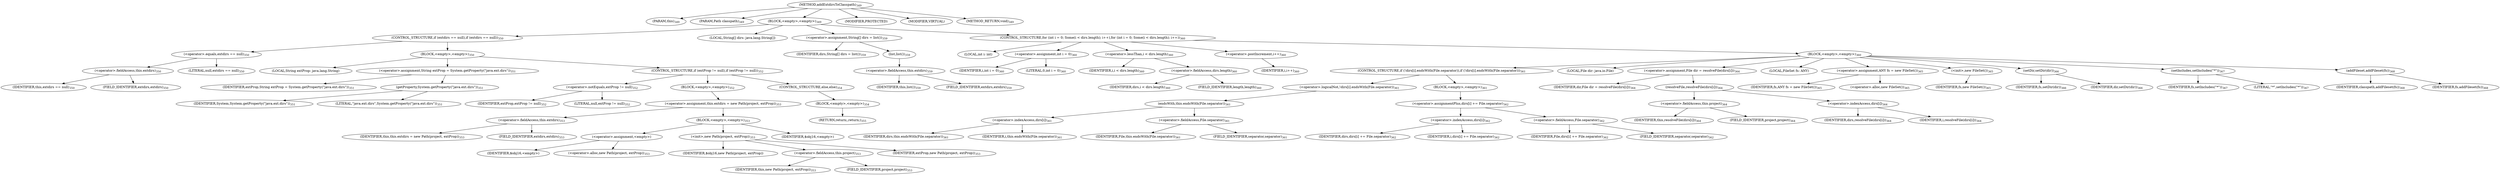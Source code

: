digraph "addExtdirsToClasspath" {  
"914" [label = <(METHOD,addExtdirsToClasspath)<SUB>349</SUB>> ]
"915" [label = <(PARAM,this)<SUB>349</SUB>> ]
"916" [label = <(PARAM,Path classpath)<SUB>349</SUB>> ]
"917" [label = <(BLOCK,&lt;empty&gt;,&lt;empty&gt;)<SUB>349</SUB>> ]
"918" [label = <(CONTROL_STRUCTURE,if (extdirs == null),if (extdirs == null))<SUB>350</SUB>> ]
"919" [label = <(&lt;operator&gt;.equals,extdirs == null)<SUB>350</SUB>> ]
"920" [label = <(&lt;operator&gt;.fieldAccess,this.extdirs)<SUB>350</SUB>> ]
"921" [label = <(IDENTIFIER,this,extdirs == null)<SUB>350</SUB>> ]
"922" [label = <(FIELD_IDENTIFIER,extdirs,extdirs)<SUB>350</SUB>> ]
"923" [label = <(LITERAL,null,extdirs == null)<SUB>350</SUB>> ]
"924" [label = <(BLOCK,&lt;empty&gt;,&lt;empty&gt;)<SUB>350</SUB>> ]
"925" [label = <(LOCAL,String extProp: java.lang.String)> ]
"926" [label = <(&lt;operator&gt;.assignment,String extProp = System.getProperty(&quot;java.ext.dirs&quot;))<SUB>351</SUB>> ]
"927" [label = <(IDENTIFIER,extProp,String extProp = System.getProperty(&quot;java.ext.dirs&quot;))<SUB>351</SUB>> ]
"928" [label = <(getProperty,System.getProperty(&quot;java.ext.dirs&quot;))<SUB>351</SUB>> ]
"929" [label = <(IDENTIFIER,System,System.getProperty(&quot;java.ext.dirs&quot;))<SUB>351</SUB>> ]
"930" [label = <(LITERAL,&quot;java.ext.dirs&quot;,System.getProperty(&quot;java.ext.dirs&quot;))<SUB>351</SUB>> ]
"931" [label = <(CONTROL_STRUCTURE,if (extProp != null),if (extProp != null))<SUB>352</SUB>> ]
"932" [label = <(&lt;operator&gt;.notEquals,extProp != null)<SUB>352</SUB>> ]
"933" [label = <(IDENTIFIER,extProp,extProp != null)<SUB>352</SUB>> ]
"934" [label = <(LITERAL,null,extProp != null)<SUB>352</SUB>> ]
"935" [label = <(BLOCK,&lt;empty&gt;,&lt;empty&gt;)<SUB>352</SUB>> ]
"936" [label = <(&lt;operator&gt;.assignment,this.extdirs = new Path(project, extProp))<SUB>353</SUB>> ]
"937" [label = <(&lt;operator&gt;.fieldAccess,this.extdirs)<SUB>353</SUB>> ]
"938" [label = <(IDENTIFIER,this,this.extdirs = new Path(project, extProp))<SUB>353</SUB>> ]
"939" [label = <(FIELD_IDENTIFIER,extdirs,extdirs)<SUB>353</SUB>> ]
"940" [label = <(BLOCK,&lt;empty&gt;,&lt;empty&gt;)<SUB>353</SUB>> ]
"941" [label = <(&lt;operator&gt;.assignment,&lt;empty&gt;)> ]
"942" [label = <(IDENTIFIER,$obj16,&lt;empty&gt;)> ]
"943" [label = <(&lt;operator&gt;.alloc,new Path(project, extProp))<SUB>353</SUB>> ]
"944" [label = <(&lt;init&gt;,new Path(project, extProp))<SUB>353</SUB>> ]
"945" [label = <(IDENTIFIER,$obj16,new Path(project, extProp))> ]
"946" [label = <(&lt;operator&gt;.fieldAccess,this.project)<SUB>353</SUB>> ]
"947" [label = <(IDENTIFIER,this,new Path(project, extProp))<SUB>353</SUB>> ]
"948" [label = <(FIELD_IDENTIFIER,project,project)<SUB>353</SUB>> ]
"949" [label = <(IDENTIFIER,extProp,new Path(project, extProp))<SUB>353</SUB>> ]
"950" [label = <(IDENTIFIER,$obj16,&lt;empty&gt;)> ]
"951" [label = <(CONTROL_STRUCTURE,else,else)<SUB>354</SUB>> ]
"952" [label = <(BLOCK,&lt;empty&gt;,&lt;empty&gt;)<SUB>354</SUB>> ]
"953" [label = <(RETURN,return;,return;)<SUB>355</SUB>> ]
"954" [label = <(LOCAL,String[] dirs: java.lang.String[])> ]
"955" [label = <(&lt;operator&gt;.assignment,String[] dirs = list())<SUB>359</SUB>> ]
"956" [label = <(IDENTIFIER,dirs,String[] dirs = list())<SUB>359</SUB>> ]
"957" [label = <(list,list())<SUB>359</SUB>> ]
"958" [label = <(&lt;operator&gt;.fieldAccess,this.extdirs)<SUB>359</SUB>> ]
"959" [label = <(IDENTIFIER,this,list())<SUB>359</SUB>> ]
"960" [label = <(FIELD_IDENTIFIER,extdirs,extdirs)<SUB>359</SUB>> ]
"961" [label = <(CONTROL_STRUCTURE,for (int i = 0; Some(i &lt; dirs.length); i++),for (int i = 0; Some(i &lt; dirs.length); i++))<SUB>360</SUB>> ]
"962" [label = <(LOCAL,int i: int)> ]
"963" [label = <(&lt;operator&gt;.assignment,int i = 0)<SUB>360</SUB>> ]
"964" [label = <(IDENTIFIER,i,int i = 0)<SUB>360</SUB>> ]
"965" [label = <(LITERAL,0,int i = 0)<SUB>360</SUB>> ]
"966" [label = <(&lt;operator&gt;.lessThan,i &lt; dirs.length)<SUB>360</SUB>> ]
"967" [label = <(IDENTIFIER,i,i &lt; dirs.length)<SUB>360</SUB>> ]
"968" [label = <(&lt;operator&gt;.fieldAccess,dirs.length)<SUB>360</SUB>> ]
"969" [label = <(IDENTIFIER,dirs,i &lt; dirs.length)<SUB>360</SUB>> ]
"970" [label = <(FIELD_IDENTIFIER,length,length)<SUB>360</SUB>> ]
"971" [label = <(&lt;operator&gt;.postIncrement,i++)<SUB>360</SUB>> ]
"972" [label = <(IDENTIFIER,i,i++)<SUB>360</SUB>> ]
"973" [label = <(BLOCK,&lt;empty&gt;,&lt;empty&gt;)<SUB>360</SUB>> ]
"974" [label = <(CONTROL_STRUCTURE,if (!dirs[i].endsWith(File.separator)),if (!dirs[i].endsWith(File.separator)))<SUB>361</SUB>> ]
"975" [label = <(&lt;operator&gt;.logicalNot,!dirs[i].endsWith(File.separator))<SUB>361</SUB>> ]
"976" [label = <(endsWith,this.endsWith(File.separator))<SUB>361</SUB>> ]
"977" [label = <(&lt;operator&gt;.indexAccess,dirs[i])<SUB>361</SUB>> ]
"978" [label = <(IDENTIFIER,dirs,this.endsWith(File.separator))<SUB>361</SUB>> ]
"979" [label = <(IDENTIFIER,i,this.endsWith(File.separator))<SUB>361</SUB>> ]
"980" [label = <(&lt;operator&gt;.fieldAccess,File.separator)<SUB>361</SUB>> ]
"981" [label = <(IDENTIFIER,File,this.endsWith(File.separator))<SUB>361</SUB>> ]
"982" [label = <(FIELD_IDENTIFIER,separator,separator)<SUB>361</SUB>> ]
"983" [label = <(BLOCK,&lt;empty&gt;,&lt;empty&gt;)<SUB>361</SUB>> ]
"984" [label = <(&lt;operator&gt;.assignmentPlus,dirs[i] += File.separator)<SUB>362</SUB>> ]
"985" [label = <(&lt;operator&gt;.indexAccess,dirs[i])<SUB>362</SUB>> ]
"986" [label = <(IDENTIFIER,dirs,dirs[i] += File.separator)<SUB>362</SUB>> ]
"987" [label = <(IDENTIFIER,i,dirs[i] += File.separator)<SUB>362</SUB>> ]
"988" [label = <(&lt;operator&gt;.fieldAccess,File.separator)<SUB>362</SUB>> ]
"989" [label = <(IDENTIFIER,File,dirs[i] += File.separator)<SUB>362</SUB>> ]
"990" [label = <(FIELD_IDENTIFIER,separator,separator)<SUB>362</SUB>> ]
"991" [label = <(LOCAL,File dir: java.io.File)> ]
"992" [label = <(&lt;operator&gt;.assignment,File dir = resolveFile(dirs[i]))<SUB>364</SUB>> ]
"993" [label = <(IDENTIFIER,dir,File dir = resolveFile(dirs[i]))<SUB>364</SUB>> ]
"994" [label = <(resolveFile,resolveFile(dirs[i]))<SUB>364</SUB>> ]
"995" [label = <(&lt;operator&gt;.fieldAccess,this.project)<SUB>364</SUB>> ]
"996" [label = <(IDENTIFIER,this,resolveFile(dirs[i]))<SUB>364</SUB>> ]
"997" [label = <(FIELD_IDENTIFIER,project,project)<SUB>364</SUB>> ]
"998" [label = <(&lt;operator&gt;.indexAccess,dirs[i])<SUB>364</SUB>> ]
"999" [label = <(IDENTIFIER,dirs,resolveFile(dirs[i]))<SUB>364</SUB>> ]
"1000" [label = <(IDENTIFIER,i,resolveFile(dirs[i]))<SUB>364</SUB>> ]
"23" [label = <(LOCAL,FileSet fs: ANY)> ]
"1001" [label = <(&lt;operator&gt;.assignment,ANY fs = new FileSet())<SUB>365</SUB>> ]
"1002" [label = <(IDENTIFIER,fs,ANY fs = new FileSet())<SUB>365</SUB>> ]
"1003" [label = <(&lt;operator&gt;.alloc,new FileSet())<SUB>365</SUB>> ]
"1004" [label = <(&lt;init&gt;,new FileSet())<SUB>365</SUB>> ]
"22" [label = <(IDENTIFIER,fs,new FileSet())<SUB>365</SUB>> ]
"1005" [label = <(setDir,setDir(dir))<SUB>366</SUB>> ]
"1006" [label = <(IDENTIFIER,fs,setDir(dir))<SUB>366</SUB>> ]
"1007" [label = <(IDENTIFIER,dir,setDir(dir))<SUB>366</SUB>> ]
"1008" [label = <(setIncludes,setIncludes(&quot;*&quot;))<SUB>367</SUB>> ]
"1009" [label = <(IDENTIFIER,fs,setIncludes(&quot;*&quot;))<SUB>367</SUB>> ]
"1010" [label = <(LITERAL,&quot;*&quot;,setIncludes(&quot;*&quot;))<SUB>367</SUB>> ]
"1011" [label = <(addFileset,addFileset(fs))<SUB>368</SUB>> ]
"1012" [label = <(IDENTIFIER,classpath,addFileset(fs))<SUB>368</SUB>> ]
"1013" [label = <(IDENTIFIER,fs,addFileset(fs))<SUB>368</SUB>> ]
"1014" [label = <(MODIFIER,PROTECTED)> ]
"1015" [label = <(MODIFIER,VIRTUAL)> ]
"1016" [label = <(METHOD_RETURN,void)<SUB>349</SUB>> ]
  "914" -> "915" 
  "914" -> "916" 
  "914" -> "917" 
  "914" -> "1014" 
  "914" -> "1015" 
  "914" -> "1016" 
  "917" -> "918" 
  "917" -> "954" 
  "917" -> "955" 
  "917" -> "961" 
  "918" -> "919" 
  "918" -> "924" 
  "919" -> "920" 
  "919" -> "923" 
  "920" -> "921" 
  "920" -> "922" 
  "924" -> "925" 
  "924" -> "926" 
  "924" -> "931" 
  "926" -> "927" 
  "926" -> "928" 
  "928" -> "929" 
  "928" -> "930" 
  "931" -> "932" 
  "931" -> "935" 
  "931" -> "951" 
  "932" -> "933" 
  "932" -> "934" 
  "935" -> "936" 
  "936" -> "937" 
  "936" -> "940" 
  "937" -> "938" 
  "937" -> "939" 
  "940" -> "941" 
  "940" -> "944" 
  "940" -> "950" 
  "941" -> "942" 
  "941" -> "943" 
  "944" -> "945" 
  "944" -> "946" 
  "944" -> "949" 
  "946" -> "947" 
  "946" -> "948" 
  "951" -> "952" 
  "952" -> "953" 
  "955" -> "956" 
  "955" -> "957" 
  "957" -> "958" 
  "958" -> "959" 
  "958" -> "960" 
  "961" -> "962" 
  "961" -> "963" 
  "961" -> "966" 
  "961" -> "971" 
  "961" -> "973" 
  "963" -> "964" 
  "963" -> "965" 
  "966" -> "967" 
  "966" -> "968" 
  "968" -> "969" 
  "968" -> "970" 
  "971" -> "972" 
  "973" -> "974" 
  "973" -> "991" 
  "973" -> "992" 
  "973" -> "23" 
  "973" -> "1001" 
  "973" -> "1004" 
  "973" -> "1005" 
  "973" -> "1008" 
  "973" -> "1011" 
  "974" -> "975" 
  "974" -> "983" 
  "975" -> "976" 
  "976" -> "977" 
  "976" -> "980" 
  "977" -> "978" 
  "977" -> "979" 
  "980" -> "981" 
  "980" -> "982" 
  "983" -> "984" 
  "984" -> "985" 
  "984" -> "988" 
  "985" -> "986" 
  "985" -> "987" 
  "988" -> "989" 
  "988" -> "990" 
  "992" -> "993" 
  "992" -> "994" 
  "994" -> "995" 
  "994" -> "998" 
  "995" -> "996" 
  "995" -> "997" 
  "998" -> "999" 
  "998" -> "1000" 
  "1001" -> "1002" 
  "1001" -> "1003" 
  "1004" -> "22" 
  "1005" -> "1006" 
  "1005" -> "1007" 
  "1008" -> "1009" 
  "1008" -> "1010" 
  "1011" -> "1012" 
  "1011" -> "1013" 
}
